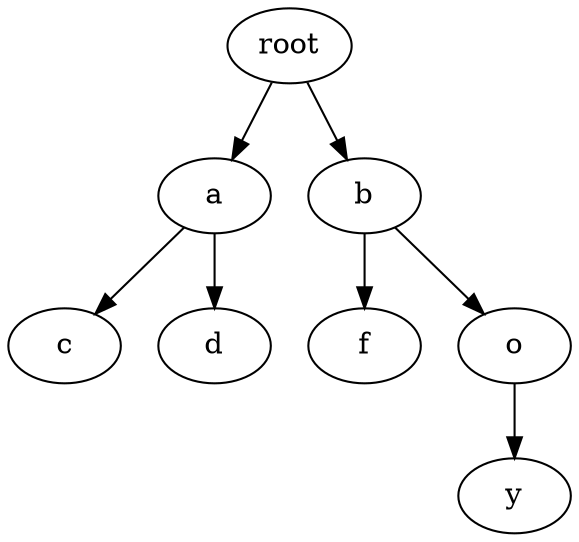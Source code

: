 digraph TrieTree {
  root;
  a;
  b;
  c;
  d;
  f;
  o;
  y;  
  root->a;
  root->b;
  a -> c;
  a -> d;
  b -> o;
  b->f;
  o->y;
}